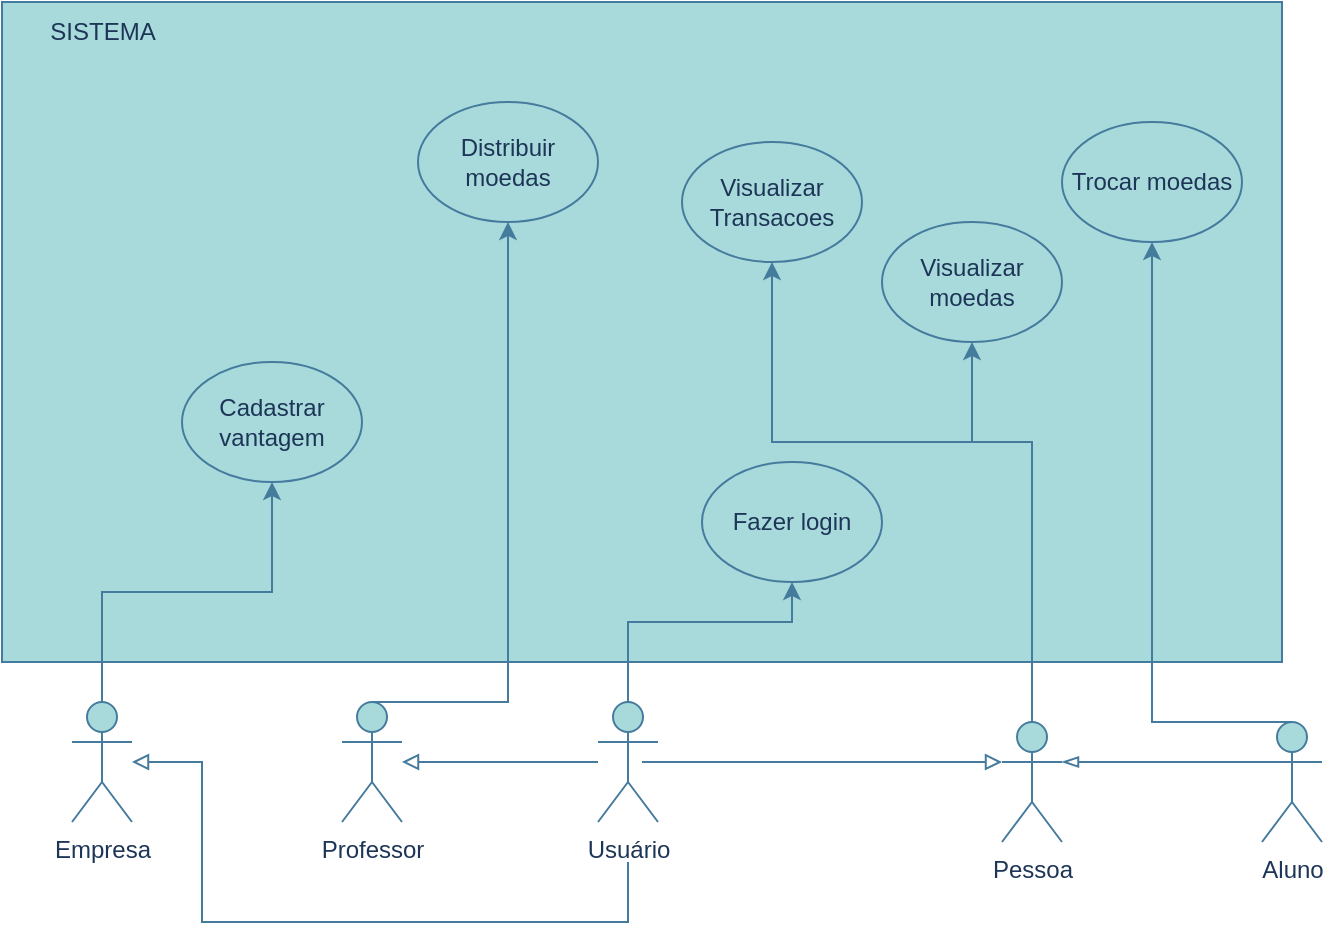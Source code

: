 <mxfile>
    <diagram id="hXgNOD0cTnr6svOwxgeN" name="Page-1">
        <mxGraphModel dx="4874" dy="2054" grid="1" gridSize="10" guides="1" tooltips="1" connect="1" arrows="1" fold="1" page="1" pageScale="1" pageWidth="850" pageHeight="1100" math="0" shadow="0">
            <root>
                <mxCell id="0"/>
                <mxCell id="1" parent="0"/>
                <mxCell id="2" value="" style="rounded=0;whiteSpace=wrap;html=1;labelBackgroundColor=none;fillColor=#A8DADC;strokeColor=#457B9D;fontColor=#1D3557;" vertex="1" parent="1">
                    <mxGeometry x="100" y="140" width="640" height="330" as="geometry"/>
                </mxCell>
                <mxCell id="3" value="SISTEMA" style="text;html=1;align=center;verticalAlign=middle;resizable=0;points=[];autosize=1;strokeColor=none;fillColor=none;labelBackgroundColor=none;fontColor=#1D3557;" vertex="1" parent="1">
                    <mxGeometry x="110" y="140" width="80" height="30" as="geometry"/>
                </mxCell>
                <mxCell id="4" style="edgeStyle=orthogonalEdgeStyle;rounded=0;orthogonalLoop=1;jettySize=auto;html=1;exitX=0.5;exitY=0;exitDx=0;exitDy=0;exitPerimeter=0;strokeColor=#457B9D;fontColor=#1D3557;fillColor=#A8DADC;" edge="1" parent="1" source="5" target="13">
                    <mxGeometry relative="1" as="geometry">
                        <Array as="points">
                            <mxPoint x="353" y="490"/>
                        </Array>
                    </mxGeometry>
                </mxCell>
                <mxCell id="5" value="Professor" style="shape=umlActor;verticalLabelPosition=bottom;verticalAlign=top;html=1;outlineConnect=0;strokeColor=#457B9D;fontColor=#1D3557;fillColor=#A8DADC;" vertex="1" parent="1">
                    <mxGeometry x="270" y="490" width="30" height="60" as="geometry"/>
                </mxCell>
                <mxCell id="6" style="edgeStyle=orthogonalEdgeStyle;rounded=0;orthogonalLoop=1;jettySize=auto;html=1;exitX=0.5;exitY=0;exitDx=0;exitDy=0;exitPerimeter=0;strokeColor=#457B9D;fontColor=#1D3557;fillColor=#A8DADC;" edge="1" parent="1" source="10" target="12">
                    <mxGeometry relative="1" as="geometry">
                        <Array as="points">
                            <mxPoint x="413" y="450"/>
                            <mxPoint x="495" y="450"/>
                        </Array>
                    </mxGeometry>
                </mxCell>
                <mxCell id="7" style="edgeStyle=orthogonalEdgeStyle;rounded=0;orthogonalLoop=1;jettySize=auto;html=1;strokeColor=#457B9D;fontColor=#1D3557;fillColor=#A8DADC;endArrow=block;endFill=0;" edge="1" parent="1" source="10" target="5">
                    <mxGeometry relative="1" as="geometry"/>
                </mxCell>
                <mxCell id="8" style="edgeStyle=orthogonalEdgeStyle;rounded=0;orthogonalLoop=1;jettySize=auto;html=1;strokeColor=#457B9D;fontColor=#1D3557;fillColor=#A8DADC;endArrow=block;endFill=0;" edge="1" parent="1" target="19">
                    <mxGeometry relative="1" as="geometry">
                        <mxPoint x="420" y="520" as="sourcePoint"/>
                        <Array as="points">
                            <mxPoint x="490" y="520"/>
                            <mxPoint x="490" y="520"/>
                        </Array>
                    </mxGeometry>
                </mxCell>
                <mxCell id="9" style="edgeStyle=orthogonalEdgeStyle;rounded=0;orthogonalLoop=1;jettySize=auto;html=1;strokeColor=#457B9D;fontColor=#1D3557;fillColor=#A8DADC;endArrow=block;endFill=0;" edge="1" parent="1" target="21">
                    <mxGeometry relative="1" as="geometry">
                        <mxPoint x="413" y="570" as="sourcePoint"/>
                        <Array as="points">
                            <mxPoint x="413" y="600"/>
                            <mxPoint x="200" y="600"/>
                            <mxPoint x="200" y="520"/>
                        </Array>
                    </mxGeometry>
                </mxCell>
                <mxCell id="10" value="Usuário" style="shape=umlActor;verticalLabelPosition=bottom;verticalAlign=top;html=1;outlineConnect=0;strokeColor=#457B9D;fontColor=#1D3557;fillColor=#A8DADC;" vertex="1" parent="1">
                    <mxGeometry x="398" y="490" width="30" height="60" as="geometry"/>
                </mxCell>
                <mxCell id="11" value="Visualizar moedas" style="ellipse;whiteSpace=wrap;html=1;strokeColor=#457B9D;fontColor=#1D3557;fillColor=#A8DADC;" vertex="1" parent="1">
                    <mxGeometry x="540" y="250" width="90" height="60" as="geometry"/>
                </mxCell>
                <mxCell id="12" value="Fazer login" style="ellipse;whiteSpace=wrap;html=1;strokeColor=#457B9D;fontColor=#1D3557;fillColor=#A8DADC;" vertex="1" parent="1">
                    <mxGeometry x="450" y="370" width="90" height="60" as="geometry"/>
                </mxCell>
                <mxCell id="13" value="Distribuir moedas" style="ellipse;whiteSpace=wrap;html=1;strokeColor=#457B9D;fontColor=#1D3557;fillColor=#A8DADC;" vertex="1" parent="1">
                    <mxGeometry x="308" y="190" width="90" height="60" as="geometry"/>
                </mxCell>
                <mxCell id="14" value="Visualizar Transacoes" style="ellipse;whiteSpace=wrap;html=1;strokeColor=#457B9D;fontColor=#1D3557;fillColor=#A8DADC;" vertex="1" parent="1">
                    <mxGeometry x="440" y="210" width="90" height="60" as="geometry"/>
                </mxCell>
                <mxCell id="15" value="Trocar moedas" style="ellipse;whiteSpace=wrap;html=1;strokeColor=#457B9D;fontColor=#1D3557;fillColor=#A8DADC;" vertex="1" parent="1">
                    <mxGeometry x="630" y="200" width="90" height="60" as="geometry"/>
                </mxCell>
                <mxCell id="16" value="Cadastrar vantagem" style="ellipse;whiteSpace=wrap;html=1;strokeColor=#457B9D;fontColor=#1D3557;fillColor=#A8DADC;" vertex="1" parent="1">
                    <mxGeometry x="190" y="320" width="90" height="60" as="geometry"/>
                </mxCell>
                <mxCell id="17" style="edgeStyle=orthogonalEdgeStyle;rounded=0;orthogonalLoop=1;jettySize=auto;html=1;exitX=0.5;exitY=0;exitDx=0;exitDy=0;exitPerimeter=0;strokeColor=#457B9D;fontColor=#1D3557;fillColor=#A8DADC;" edge="1" parent="1" source="19" target="11">
                    <mxGeometry relative="1" as="geometry">
                        <Array as="points">
                            <mxPoint x="615" y="360"/>
                            <mxPoint x="585" y="360"/>
                        </Array>
                    </mxGeometry>
                </mxCell>
                <mxCell id="18" style="edgeStyle=orthogonalEdgeStyle;rounded=0;orthogonalLoop=1;jettySize=auto;html=1;strokeColor=#457B9D;fontColor=#1D3557;fillColor=#A8DADC;" edge="1" parent="1" source="19" target="14">
                    <mxGeometry relative="1" as="geometry">
                        <Array as="points">
                            <mxPoint x="615" y="360"/>
                            <mxPoint x="485" y="360"/>
                        </Array>
                    </mxGeometry>
                </mxCell>
                <mxCell id="19" value="Pessoa" style="shape=umlActor;verticalLabelPosition=bottom;verticalAlign=top;html=1;outlineConnect=0;strokeColor=#457B9D;fontColor=#1D3557;fillColor=#A8DADC;" vertex="1" parent="1">
                    <mxGeometry x="600" y="500" width="30" height="60" as="geometry"/>
                </mxCell>
                <mxCell id="20" style="edgeStyle=orthogonalEdgeStyle;rounded=0;orthogonalLoop=1;jettySize=auto;html=1;exitX=0.5;exitY=0;exitDx=0;exitDy=0;exitPerimeter=0;strokeColor=#457B9D;fontColor=#1D3557;fillColor=#A8DADC;" edge="1" parent="1" source="21" target="16">
                    <mxGeometry relative="1" as="geometry"/>
                </mxCell>
                <mxCell id="21" value="Empresa" style="shape=umlActor;verticalLabelPosition=bottom;verticalAlign=top;html=1;outlineConnect=0;strokeColor=#457B9D;fontColor=#1D3557;fillColor=#A8DADC;" vertex="1" parent="1">
                    <mxGeometry x="135" y="490" width="30" height="60" as="geometry"/>
                </mxCell>
                <mxCell id="22" style="edgeStyle=orthogonalEdgeStyle;rounded=0;orthogonalLoop=1;jettySize=auto;html=1;exitX=0;exitY=0.333;exitDx=0;exitDy=0;exitPerimeter=0;entryX=1;entryY=0.333;entryDx=0;entryDy=0;entryPerimeter=0;strokeColor=#457B9D;fontColor=#1D3557;fillColor=#A8DADC;endArrow=blockThin;endFill=0;" edge="1" parent="1" source="24" target="19">
                    <mxGeometry relative="1" as="geometry"/>
                </mxCell>
                <mxCell id="23" style="edgeStyle=orthogonalEdgeStyle;rounded=0;orthogonalLoop=1;jettySize=auto;html=1;exitX=0.5;exitY=0;exitDx=0;exitDy=0;exitPerimeter=0;strokeColor=#457B9D;fontColor=#1D3557;fillColor=#A8DADC;" edge="1" parent="1" source="24" target="15">
                    <mxGeometry relative="1" as="geometry">
                        <Array as="points">
                            <mxPoint x="675" y="500"/>
                        </Array>
                    </mxGeometry>
                </mxCell>
                <mxCell id="24" value="Aluno" style="shape=umlActor;verticalLabelPosition=bottom;verticalAlign=top;html=1;outlineConnect=0;strokeColor=#457B9D;fontColor=#1D3557;fillColor=#A8DADC;" vertex="1" parent="1">
                    <mxGeometry x="730" y="500" width="30" height="60" as="geometry"/>
                </mxCell>
            </root>
        </mxGraphModel>
    </diagram>
</mxfile>